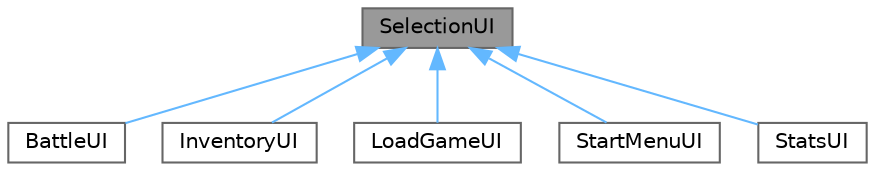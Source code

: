 digraph "SelectionUI"
{
 // LATEX_PDF_SIZE
  bgcolor="transparent";
  edge [fontname=Helvetica,fontsize=10,labelfontname=Helvetica,labelfontsize=10];
  node [fontname=Helvetica,fontsize=10,shape=box,height=0.2,width=0.4];
  Node1 [id="Node000001",label="SelectionUI",height=0.2,width=0.4,color="gray40", fillcolor="grey60", style="filled", fontcolor="black",tooltip="Represents a user interface for selecting options."];
  Node1 -> Node2 [id="edge1_Node000001_Node000002",dir="back",color="steelblue1",style="solid",tooltip=" "];
  Node2 [id="Node000002",label="BattleUI",height=0.2,width=0.4,color="gray40", fillcolor="white", style="filled",URL="$class_battle_u_i.html",tooltip="Represents the user interface for a battle in the game."];
  Node1 -> Node3 [id="edge2_Node000001_Node000003",dir="back",color="steelblue1",style="solid",tooltip=" "];
  Node3 [id="Node000003",label="InventoryUI",height=0.2,width=0.4,color="gray40", fillcolor="white", style="filled",URL="$class_inventory_u_i.html",tooltip="The InventoryUI class represents the user interface for displaying and managing the inventory."];
  Node1 -> Node4 [id="edge3_Node000001_Node000004",dir="back",color="steelblue1",style="solid",tooltip=" "];
  Node4 [id="Node000004",label="LoadGameUI",height=0.2,width=0.4,color="gray40", fillcolor="white", style="filled",URL="$class_load_game_u_i.html",tooltip="Represents the user interface for loading a game."];
  Node1 -> Node5 [id="edge4_Node000001_Node000005",dir="back",color="steelblue1",style="solid",tooltip=" "];
  Node5 [id="Node000005",label="StartMenuUI",height=0.2,width=0.4,color="gray40", fillcolor="white", style="filled",URL="$class_start_menu_u_i.html",tooltip="Represents the user interface for the start menu."];
  Node1 -> Node6 [id="edge5_Node000001_Node000006",dir="back",color="steelblue1",style="solid",tooltip=" "];
  Node6 [id="Node000006",label="StatsUI",height=0.2,width=0.4,color="gray40", fillcolor="white", style="filled",URL="$class_stats_u_i.html",tooltip="Represents the user interface for displaying statistics."];
}
